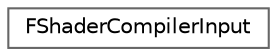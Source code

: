 digraph "Graphical Class Hierarchy"
{
 // INTERACTIVE_SVG=YES
 // LATEX_PDF_SIZE
  bgcolor="transparent";
  edge [fontname=Helvetica,fontsize=10,labelfontname=Helvetica,labelfontsize=10];
  node [fontname=Helvetica,fontsize=10,shape=box,height=0.2,width=0.4];
  rankdir="LR";
  Node0 [id="Node000000",label="FShaderCompilerInput",height=0.2,width=0.4,color="grey40", fillcolor="white", style="filled",URL="$dd/d01/structFShaderCompilerInput.html",tooltip="Struct that gathers all readonly inputs needed for the compilation of a single shader."];
}
